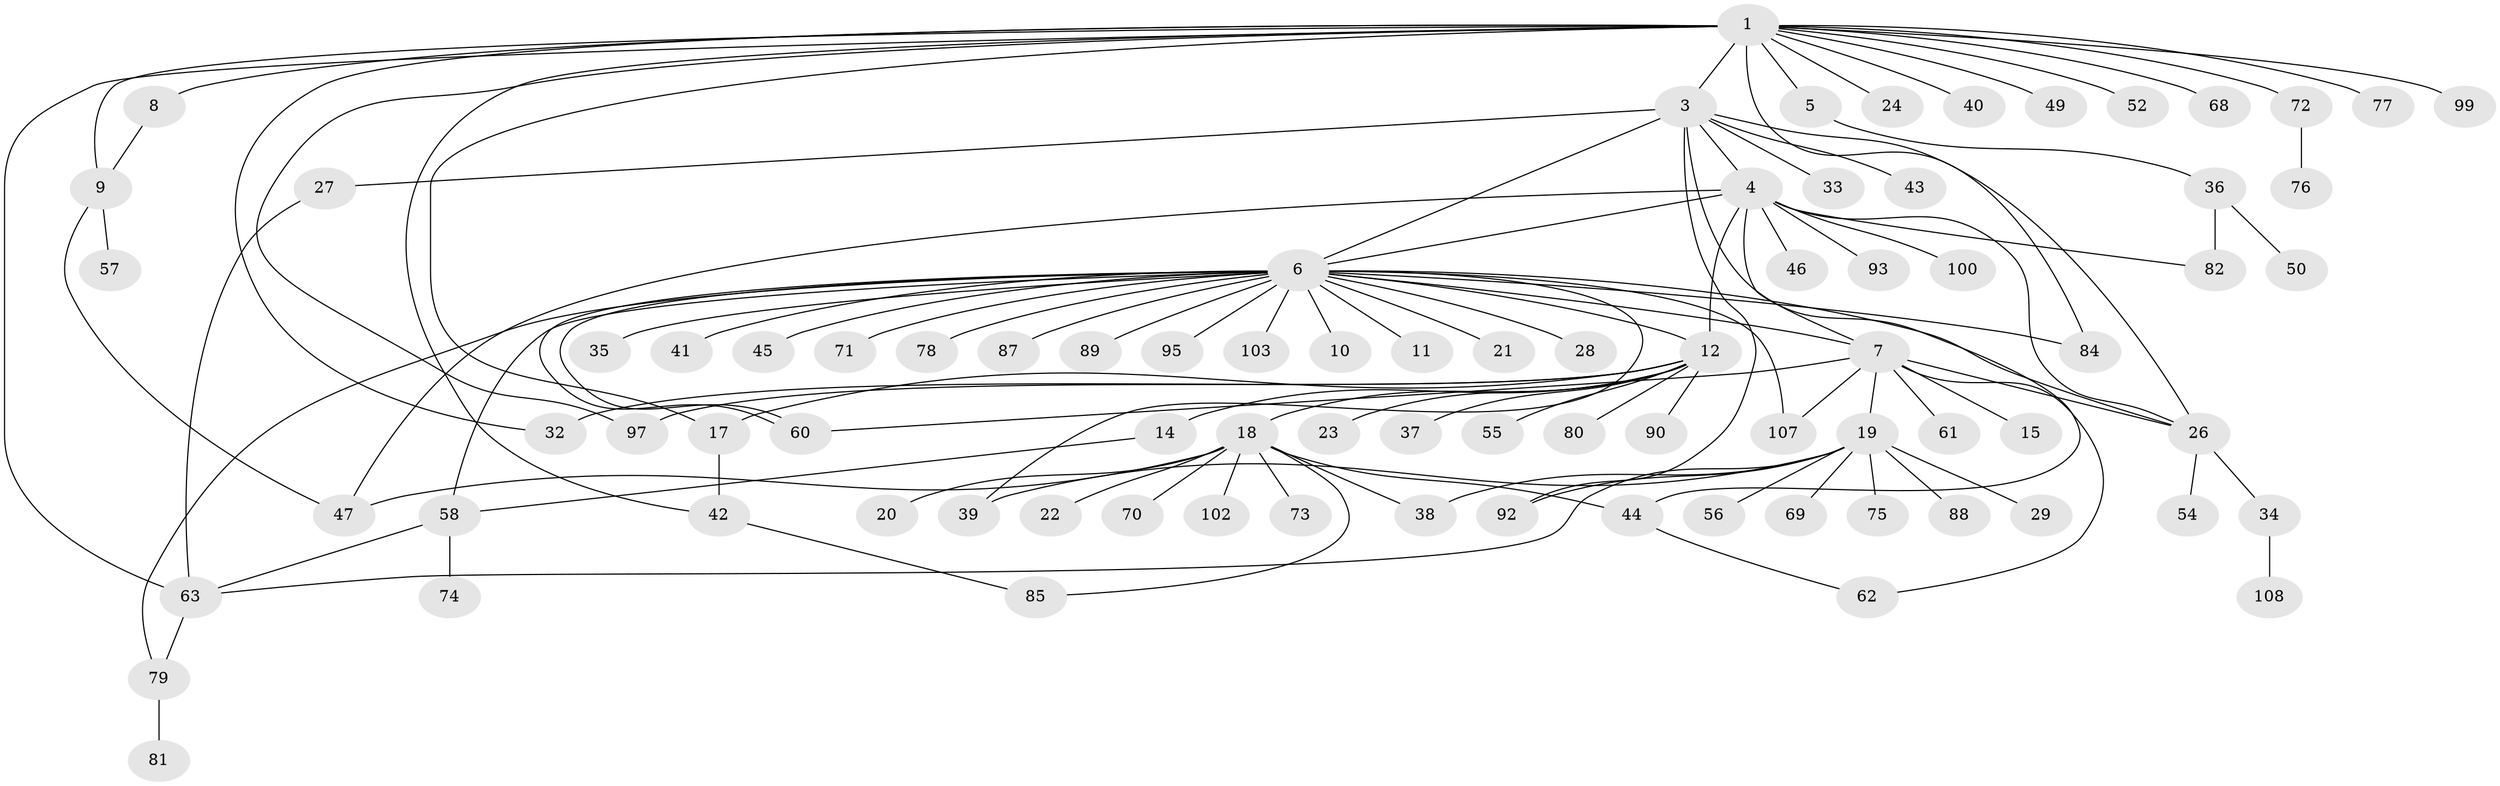 // Generated by graph-tools (version 1.1) at 2025/23/03/03/25 07:23:53]
// undirected, 84 vertices, 112 edges
graph export_dot {
graph [start="1"]
  node [color=gray90,style=filled];
  1 [super="+2"];
  3 [super="+31"];
  4 [super="+13"];
  5 [super="+86"];
  6 [super="+16"];
  7 [super="+30"];
  8;
  9 [super="+25"];
  10;
  11;
  12 [super="+51"];
  14 [super="+83"];
  15;
  17;
  18 [super="+59"];
  19 [super="+65"];
  20;
  21;
  22;
  23;
  24;
  26 [super="+48"];
  27 [super="+66"];
  28;
  29;
  32 [super="+94"];
  33 [super="+67"];
  34 [super="+53"];
  35;
  36 [super="+91"];
  37;
  38;
  39;
  40;
  41;
  42 [super="+104"];
  43;
  44 [super="+98"];
  45;
  46;
  47;
  49;
  50;
  52 [super="+64"];
  54;
  55;
  56;
  57;
  58;
  60;
  61;
  62;
  63 [super="+105"];
  68;
  69;
  70;
  71;
  72;
  73;
  74 [super="+101"];
  75;
  76 [super="+96"];
  77;
  78;
  79;
  80;
  81;
  82 [super="+106"];
  84;
  85;
  87;
  88;
  89;
  90;
  92;
  93;
  95;
  97;
  99;
  100;
  102;
  103;
  107;
  108;
  1 -- 8 [weight=2];
  1 -- 9;
  1 -- 17;
  1 -- 24;
  1 -- 52;
  1 -- 63;
  1 -- 72;
  1 -- 77;
  1 -- 97;
  1 -- 3;
  1 -- 68;
  1 -- 5;
  1 -- 99;
  1 -- 40;
  1 -- 42;
  1 -- 49;
  1 -- 84;
  1 -- 32;
  3 -- 4 [weight=2];
  3 -- 6;
  3 -- 26;
  3 -- 27;
  3 -- 33;
  3 -- 43;
  3 -- 44;
  3 -- 92;
  4 -- 6;
  4 -- 12;
  4 -- 100;
  4 -- 46;
  4 -- 47;
  4 -- 82;
  4 -- 26;
  4 -- 93;
  4 -- 7;
  5 -- 36;
  6 -- 7;
  6 -- 10;
  6 -- 11;
  6 -- 21;
  6 -- 28;
  6 -- 35;
  6 -- 39;
  6 -- 41;
  6 -- 45;
  6 -- 58;
  6 -- 60;
  6 -- 60;
  6 -- 71;
  6 -- 78;
  6 -- 79;
  6 -- 84;
  6 -- 87;
  6 -- 89;
  6 -- 95;
  6 -- 103;
  6 -- 107;
  6 -- 12;
  6 -- 26 [weight=2];
  7 -- 15;
  7 -- 19;
  7 -- 62;
  7 -- 107;
  7 -- 26;
  7 -- 61;
  7 -- 60;
  8 -- 9;
  9 -- 47;
  9 -- 57;
  12 -- 14;
  12 -- 18;
  12 -- 23;
  12 -- 32;
  12 -- 37;
  12 -- 55;
  12 -- 80;
  12 -- 97;
  12 -- 17;
  12 -- 90;
  14 -- 58;
  17 -- 42;
  18 -- 20;
  18 -- 22;
  18 -- 38;
  18 -- 73;
  18 -- 102;
  18 -- 85;
  18 -- 70;
  18 -- 44;
  18 -- 47;
  19 -- 29;
  19 -- 38;
  19 -- 39;
  19 -- 56;
  19 -- 88;
  19 -- 92;
  19 -- 75;
  19 -- 69;
  19 -- 63;
  26 -- 34;
  26 -- 54;
  27 -- 63;
  34 -- 108;
  36 -- 50;
  36 -- 82;
  42 -- 85;
  44 -- 62;
  58 -- 63;
  58 -- 74;
  63 -- 79;
  72 -- 76;
  79 -- 81;
}
